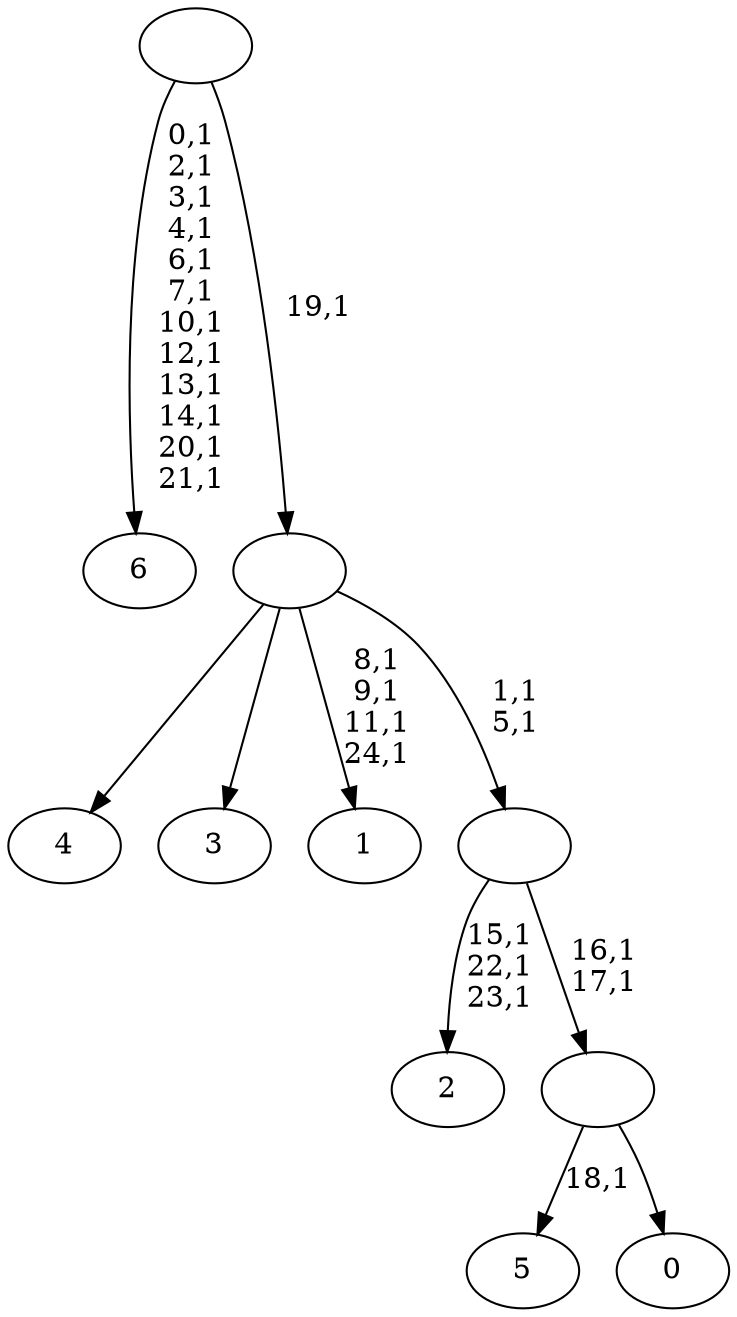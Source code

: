 digraph T {
	32 [label="6"]
	19 [label="5"]
	17 [label="4"]
	16 [label="3"]
	15 [label="2"]
	11 [label="1"]
	6 [label="0"]
	5 [label=""]
	3 [label=""]
	1 [label=""]
	0 [label=""]
	5 -> 19 [label="18,1"]
	5 -> 6 [label=""]
	3 -> 5 [label="16,1\n17,1"]
	3 -> 15 [label="15,1\n22,1\n23,1"]
	1 -> 3 [label="1,1\n5,1"]
	1 -> 11 [label="8,1\n9,1\n11,1\n24,1"]
	1 -> 17 [label=""]
	1 -> 16 [label=""]
	0 -> 32 [label="0,1\n2,1\n3,1\n4,1\n6,1\n7,1\n10,1\n12,1\n13,1\n14,1\n20,1\n21,1"]
	0 -> 1 [label="19,1"]
}
